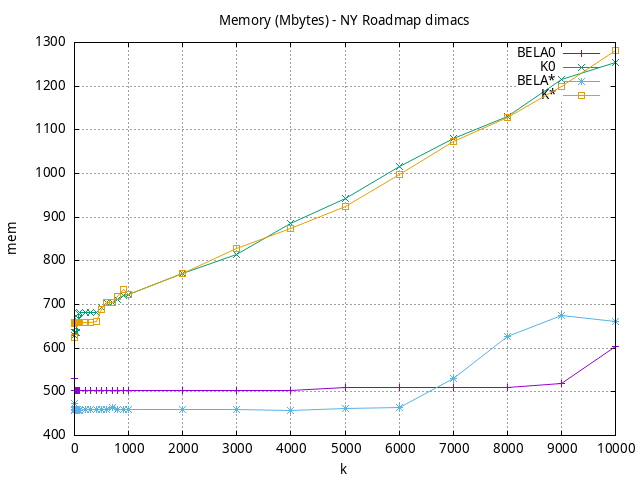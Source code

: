 #!/usr/bin/gnuplot
# -*- coding: utf-8 -*-
#
# results/roadmap/dimacs/NY/USA-road-d.NY.mixed.mem.gnuplot
#
# Started on 01/09/2024 14:45:19
# Author: Carlos Linares López
set grid
set xlabel "k"
set ylabel "mem"

set title "Memory (Mbytes) - NY Roadmap dimacs"

set terminal png enhanced font "Ariel,10"
set output 'USA-road-d.NY.mixed.mem.png'

plot "-" title "BELA0"      with linesp, "-" title "K0"      with linesp, "-" title "BELA*"      with linesp, "-" title "K*"      with linesp

	1 530.78
	2 501.92
	3 501.92
	4 501.92
	5 501.92
	6 501.92
	7 501.92
	8 501.92
	9 501.92
	10 502.36
	20 502.36
	30 502.36
	40 502.36
	50 501.92
	60 501.92
	70 501.92
	80 501.92
	90 501.92
	100 501.92
	200 501.92
	300 501.92
	400 501.92
	500 501.92
	600 501.92
	700 503.61
	800 503.18
	900 503.18
	1000 502.79
	2000 503.18
	3000 503.18
	4000 503.19
	5000 509.6
	6000 509.05
	7000 510.8
	8000 510.75
	9000 517.94
	10000 604.4
end
	1 627.92
	2 636.72
	3 636.72
	4 636.72
	5 636.72
	6 636.72
	7 636.72
	8 636.72
	9 636.72
	10 636.72
	20 636.72
	30 636.63
	40 648.12
	50 659.69
	60 663.0
	70 667.32
	80 678.36
	90 680.76
	100 680.76
	200 680.76
	300 680.81
	400 681.31
	500 693.68
	600 705.72
	700 705.65
	800 711.26
	900 719.48
	1000 723.95
	2000 771.99
	3000 814.94
	4000 885.42
	5000 943.71
	6000 1015.37
	7000 1081.14
	8000 1129.66
	9000 1214.17
	10000 1253.61
end
	1 473.98
	2 458.36
	3 459.18
	4 459.18
	5 459.18
	6 459.18
	7 459.18
	8 459.18
	9 459.18
	10 459.18
	20 459.18
	30 459.18
	40 459.18
	50 459.18
	60 458.7
	70 458.3
	80 457.92
	90 457.92
	100 457.92
	200 458.54
	300 458.96
	400 458.7
	500 458.7
	600 458.7
	700 463.66
	800 458.72
	900 458.7
	1000 458.7
	2000 459.23
	3000 459.97
	4000 456.71
	5000 461.22
	6000 464.57
	7000 529.96
	8000 627.86
	9000 674.48
	10000 662.05
end
	1 624.55
	2 655.76
	3 657.68
	4 657.68
	5 658.64
	6 658.64
	7 658.64
	8 658.64
	9 658.64
	10 658.64
	20 658.64
	30 658.64
	40 658.64
	50 658.64
	60 658.64
	70 658.64
	80 658.64
	90 658.64
	100 658.64
	200 658.64
	300 659.12
	400 660.59
	500 688.4
	600 704.72
	700 704.72
	800 718.17
	900 734.36
	1000 723.2
	2000 770.55
	3000 827.93
	4000 874.17
	5000 924.81
	6000 998.51
	7000 1074.33
	8000 1127.41
	9000 1198.26
	10000 1281.23
end
